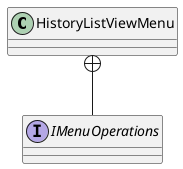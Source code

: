 @startuml
class HistoryListViewMenu {
}
interface IMenuOperations {
}
HistoryListViewMenu +-- IMenuOperations
@enduml
